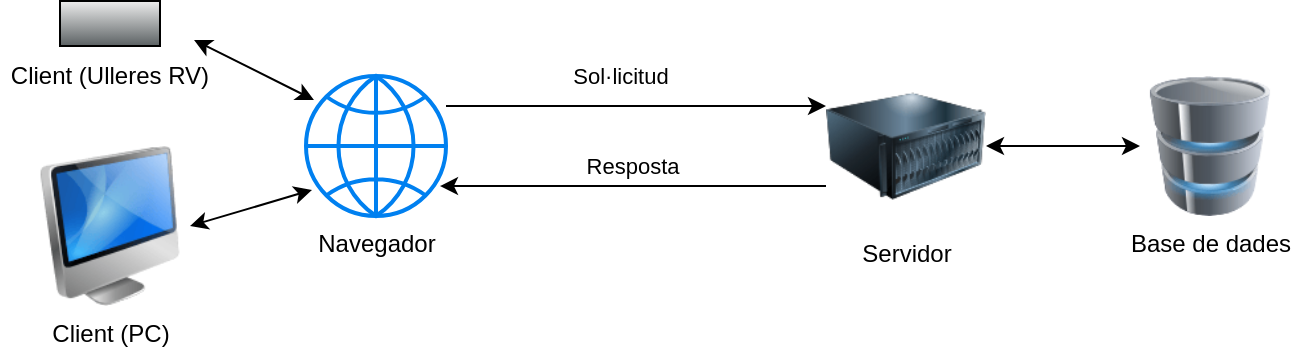 <mxfile version="27.0.8">
  <diagram name="Page-1" id="BJphIBug15_Bq6EKupdH">
    <mxGraphModel dx="784" dy="1118" grid="1" gridSize="10" guides="1" tooltips="1" connect="1" arrows="1" fold="1" page="1" pageScale="1" pageWidth="850" pageHeight="1100" math="0" shadow="0">
      <root>
        <mxCell id="0" />
        <mxCell id="1" parent="0" />
        <mxCell id="a-swa4iT-PRNFVWg0zEb-6" value="" style="edgeStyle=orthogonalEdgeStyle;rounded=0;orthogonalLoop=1;jettySize=auto;html=1;exitX=0;exitY=0.75;exitDx=0;exitDy=0;entryX=0.957;entryY=0.786;entryDx=0;entryDy=0;entryPerimeter=0;curved=1;" parent="1" source="a-swa4iT-PRNFVWg0zEb-1" target="a-swa4iT-PRNFVWg0zEb-10" edge="1">
          <mxGeometry relative="1" as="geometry">
            <mxPoint x="350" y="370" as="targetPoint" />
            <Array as="points" />
          </mxGeometry>
        </mxCell>
        <mxCell id="a-swa4iT-PRNFVWg0zEb-8" value="Resposta" style="edgeLabel;html=1;align=center;verticalAlign=middle;resizable=0;points=[];" parent="a-swa4iT-PRNFVWg0zEb-6" vertex="1" connectable="0">
          <mxGeometry x="0.2" relative="1" as="geometry">
            <mxPoint x="19" y="-10" as="offset" />
          </mxGeometry>
        </mxCell>
        <mxCell id="a-swa4iT-PRNFVWg0zEb-18" style="edgeStyle=orthogonalEdgeStyle;rounded=0;orthogonalLoop=1;jettySize=auto;html=1;entryX=0;entryY=0.5;entryDx=0;entryDy=0;startArrow=classic;startFill=1;curved=1;" parent="1" source="a-swa4iT-PRNFVWg0zEb-1" target="a-swa4iT-PRNFVWg0zEb-17" edge="1">
          <mxGeometry relative="1" as="geometry">
            <Array as="points">
              <mxPoint x="640" y="310" />
              <mxPoint x="640" y="310" />
            </Array>
          </mxGeometry>
        </mxCell>
        <mxCell id="a-swa4iT-PRNFVWg0zEb-1" value="Servidor" style="image;html=1;image=img/lib/clip_art/computers/Server_128x128.png" parent="1" vertex="1">
          <mxGeometry x="523" y="270" width="80" height="80" as="geometry" />
        </mxCell>
        <mxCell id="a-swa4iT-PRNFVWg0zEb-2" value="&lt;div&gt;Client (PC)&lt;/div&gt;" style="image;html=1;image=img/lib/clip_art/computers/iMac_128x128.png" parent="1" vertex="1">
          <mxGeometry x="125" y="310" width="80" height="80" as="geometry" />
        </mxCell>
        <mxCell id="a-swa4iT-PRNFVWg0zEb-9" value="" style="shape=mxgraph.networks2.icon;aspect=fixed;fillColor=#EDEDED;strokeColor=#000000;gradientColor=#5B6163;network2IconShadow=1;network2bgFillColor=none;network2Icon=mxgraph.networks2.vr;network2IconYOffset=-0.015;network2IconW=1;network2IconH=0.45;" parent="1" vertex="1">
          <mxGeometry x="140" y="237.5" width="50" height="22.5" as="geometry" />
        </mxCell>
        <mxCell id="a-swa4iT-PRNFVWg0zEb-13" style="edgeStyle=orthogonalEdgeStyle;rounded=0;orthogonalLoop=1;jettySize=auto;html=1;entryX=0;entryY=0.25;entryDx=0;entryDy=0;curved=1;" parent="1" source="a-swa4iT-PRNFVWg0zEb-10" target="a-swa4iT-PRNFVWg0zEb-1" edge="1">
          <mxGeometry relative="1" as="geometry">
            <Array as="points">
              <mxPoint x="330" y="290" />
              <mxPoint x="330" y="290" />
            </Array>
          </mxGeometry>
        </mxCell>
        <mxCell id="a-swa4iT-PRNFVWg0zEb-14" value="&lt;div&gt;Sol·licitud&lt;/div&gt;" style="edgeLabel;html=1;align=center;verticalAlign=middle;resizable=0;points=[];" parent="a-swa4iT-PRNFVWg0zEb-13" vertex="1" connectable="0">
          <mxGeometry x="-0.19" y="3" relative="1" as="geometry">
            <mxPoint x="10" y="-12" as="offset" />
          </mxGeometry>
        </mxCell>
        <mxCell id="a-swa4iT-PRNFVWg0zEb-10" value="Navegador" style="html=1;verticalLabelPosition=bottom;align=center;labelBackgroundColor=#ffffff;verticalAlign=top;strokeWidth=2;strokeColor=#0080F0;shadow=0;dashed=0;shape=mxgraph.ios7.icons.globe;" parent="1" vertex="1">
          <mxGeometry x="263" y="275" width="70" height="70" as="geometry" />
        </mxCell>
        <mxCell id="a-swa4iT-PRNFVWg0zEb-12" value="Client (Ulleres RV)" style="text;html=1;align=center;verticalAlign=middle;whiteSpace=wrap;rounded=0;" parent="1" vertex="1">
          <mxGeometry x="110" y="260" width="110" height="30" as="geometry" />
        </mxCell>
        <mxCell id="a-swa4iT-PRNFVWg0zEb-15" style="rounded=0;orthogonalLoop=1;jettySize=auto;html=1;startArrow=classic;startFill=1;entryX=0.057;entryY=0.171;entryDx=0;entryDy=0;entryPerimeter=0;exitX=0.882;exitY=-0.1;exitDx=0;exitDy=0;exitPerimeter=0;" parent="1" source="a-swa4iT-PRNFVWg0zEb-12" target="a-swa4iT-PRNFVWg0zEb-10" edge="1">
          <mxGeometry relative="1" as="geometry">
            <mxPoint x="210" y="250" as="sourcePoint" />
            <mxPoint x="280" y="280" as="targetPoint" />
          </mxGeometry>
        </mxCell>
        <mxCell id="a-swa4iT-PRNFVWg0zEb-16" style="rounded=0;orthogonalLoop=1;jettySize=auto;html=1;entryX=1;entryY=0.5;entryDx=0;entryDy=0;startArrow=classic;startFill=1;exitX=0.043;exitY=0.814;exitDx=0;exitDy=0;exitPerimeter=0;" parent="1" source="a-swa4iT-PRNFVWg0zEb-10" target="a-swa4iT-PRNFVWg0zEb-2" edge="1">
          <mxGeometry relative="1" as="geometry">
            <mxPoint x="370" y="220" as="sourcePoint" />
            <mxPoint x="455" y="254" as="targetPoint" />
          </mxGeometry>
        </mxCell>
        <mxCell id="a-swa4iT-PRNFVWg0zEb-17" value="Base de dades" style="image;html=1;image=img/lib/clip_art/computers/Database_128x128.png" parent="1" vertex="1">
          <mxGeometry x="680" y="275" width="70" height="70" as="geometry" />
        </mxCell>
      </root>
    </mxGraphModel>
  </diagram>
</mxfile>
